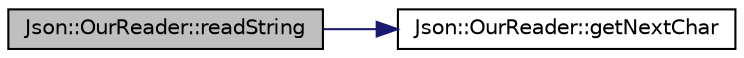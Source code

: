 digraph "Json::OurReader::readString"
{
 // LATEX_PDF_SIZE
  edge [fontname="Helvetica",fontsize="10",labelfontname="Helvetica",labelfontsize="10"];
  node [fontname="Helvetica",fontsize="10",shape=record];
  rankdir="LR";
  Node1 [label="Json::OurReader::readString",height=0.2,width=0.4,color="black", fillcolor="grey75", style="filled", fontcolor="black",tooltip=" "];
  Node1 -> Node2 [color="midnightblue",fontsize="10",style="solid",fontname="Helvetica"];
  Node2 [label="Json::OurReader::getNextChar",height=0.2,width=0.4,color="black", fillcolor="white", style="filled",URL="$class_json_1_1_our_reader.html#a298285d035fdbc554caae09d9f0a5859",tooltip=" "];
}
